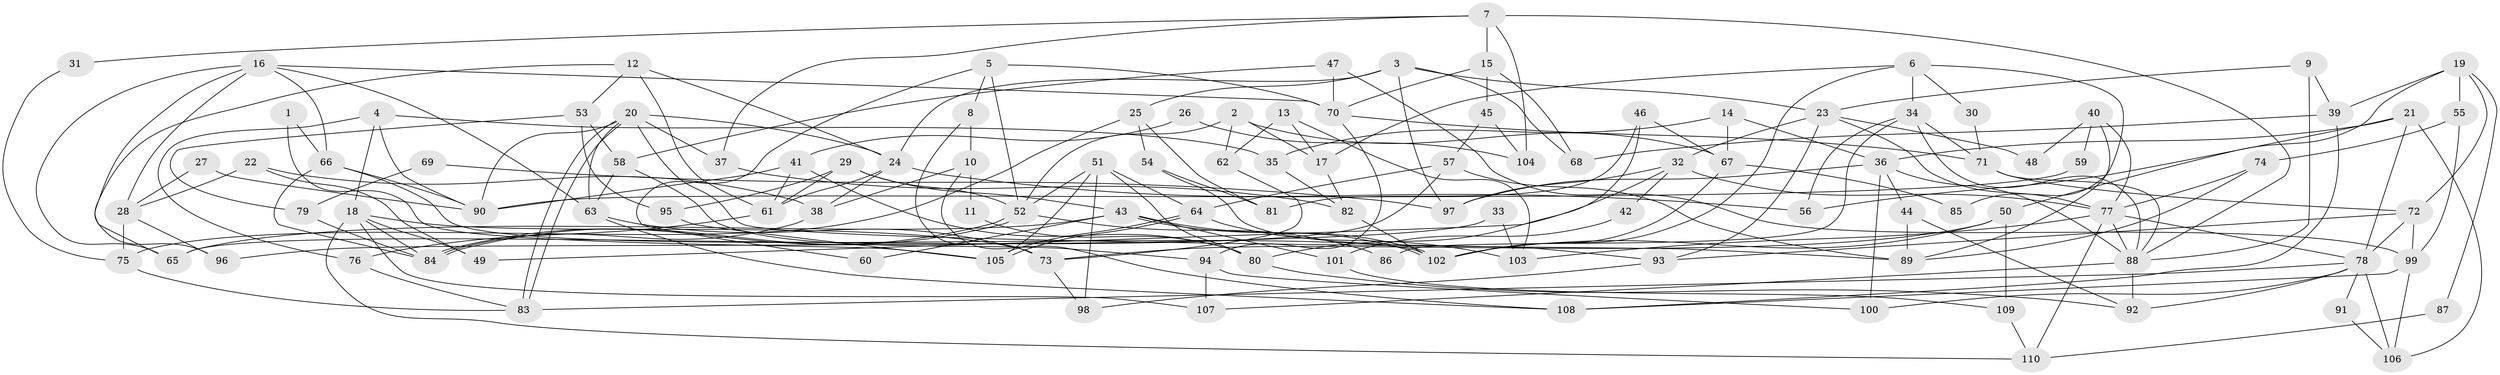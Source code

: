 // coarse degree distribution, {2: 0.16363636363636364, 4: 0.23636363636363636, 5: 0.18181818181818182, 3: 0.16363636363636364, 6: 0.09090909090909091, 7: 0.03636363636363636, 11: 0.01818181818181818, 8: 0.07272727272727272, 15: 0.01818181818181818, 9: 0.01818181818181818}
// Generated by graph-tools (version 1.1) at 2025/54/03/04/25 21:54:08]
// undirected, 110 vertices, 220 edges
graph export_dot {
graph [start="1"]
  node [color=gray90,style=filled];
  1;
  2;
  3;
  4;
  5;
  6;
  7;
  8;
  9;
  10;
  11;
  12;
  13;
  14;
  15;
  16;
  17;
  18;
  19;
  20;
  21;
  22;
  23;
  24;
  25;
  26;
  27;
  28;
  29;
  30;
  31;
  32;
  33;
  34;
  35;
  36;
  37;
  38;
  39;
  40;
  41;
  42;
  43;
  44;
  45;
  46;
  47;
  48;
  49;
  50;
  51;
  52;
  53;
  54;
  55;
  56;
  57;
  58;
  59;
  60;
  61;
  62;
  63;
  64;
  65;
  66;
  67;
  68;
  69;
  70;
  71;
  72;
  73;
  74;
  75;
  76;
  77;
  78;
  79;
  80;
  81;
  82;
  83;
  84;
  85;
  86;
  87;
  88;
  89;
  90;
  91;
  92;
  93;
  94;
  95;
  96;
  97;
  98;
  99;
  100;
  101;
  102;
  103;
  104;
  105;
  106;
  107;
  108;
  109;
  110;
  1 -- 105;
  1 -- 66;
  2 -- 67;
  2 -- 17;
  2 -- 52;
  2 -- 62;
  3 -- 24;
  3 -- 23;
  3 -- 25;
  3 -- 68;
  3 -- 97;
  4 -- 76;
  4 -- 18;
  4 -- 35;
  4 -- 90;
  5 -- 52;
  5 -- 70;
  5 -- 8;
  5 -- 60;
  6 -- 34;
  6 -- 102;
  6 -- 17;
  6 -- 30;
  6 -- 85;
  7 -- 88;
  7 -- 15;
  7 -- 31;
  7 -- 37;
  7 -- 104;
  8 -- 73;
  8 -- 10;
  9 -- 23;
  9 -- 88;
  9 -- 39;
  10 -- 108;
  10 -- 11;
  10 -- 38;
  11 -- 80;
  12 -- 24;
  12 -- 65;
  12 -- 53;
  12 -- 61;
  13 -- 17;
  13 -- 62;
  13 -- 103;
  14 -- 36;
  14 -- 35;
  14 -- 67;
  15 -- 68;
  15 -- 70;
  15 -- 45;
  16 -- 63;
  16 -- 70;
  16 -- 28;
  16 -- 65;
  16 -- 66;
  16 -- 96;
  17 -- 82;
  18 -- 49;
  18 -- 84;
  18 -- 73;
  18 -- 107;
  18 -- 110;
  19 -- 50;
  19 -- 72;
  19 -- 39;
  19 -- 55;
  19 -- 87;
  20 -- 90;
  20 -- 83;
  20 -- 83;
  20 -- 24;
  20 -- 37;
  20 -- 63;
  20 -- 89;
  21 -- 106;
  21 -- 78;
  21 -- 36;
  21 -- 56;
  22 -- 38;
  22 -- 28;
  22 -- 49;
  23 -- 32;
  23 -- 93;
  23 -- 48;
  23 -- 77;
  24 -- 38;
  24 -- 56;
  24 -- 61;
  25 -- 54;
  25 -- 75;
  25 -- 81;
  26 -- 104;
  26 -- 41;
  27 -- 90;
  27 -- 28;
  28 -- 75;
  28 -- 96;
  29 -- 61;
  29 -- 52;
  29 -- 43;
  29 -- 95;
  30 -- 71;
  31 -- 75;
  32 -- 77;
  32 -- 97;
  32 -- 42;
  32 -- 49;
  33 -- 103;
  33 -- 96;
  34 -- 56;
  34 -- 88;
  34 -- 71;
  34 -- 86;
  35 -- 82;
  36 -- 88;
  36 -- 44;
  36 -- 97;
  36 -- 100;
  37 -- 82;
  38 -- 84;
  39 -- 68;
  39 -- 108;
  40 -- 89;
  40 -- 77;
  40 -- 48;
  40 -- 59;
  41 -- 61;
  41 -- 80;
  41 -- 90;
  42 -- 101;
  43 -- 102;
  43 -- 102;
  43 -- 60;
  43 -- 65;
  43 -- 101;
  44 -- 89;
  44 -- 92;
  45 -- 57;
  45 -- 104;
  46 -- 67;
  46 -- 80;
  46 -- 81;
  47 -- 58;
  47 -- 70;
  47 -- 99;
  50 -- 73;
  50 -- 102;
  50 -- 109;
  51 -- 52;
  51 -- 64;
  51 -- 80;
  51 -- 98;
  51 -- 105;
  52 -- 84;
  52 -- 84;
  52 -- 86;
  53 -- 95;
  53 -- 58;
  53 -- 79;
  54 -- 93;
  54 -- 81;
  55 -- 99;
  55 -- 74;
  57 -- 65;
  57 -- 89;
  57 -- 64;
  58 -- 94;
  58 -- 63;
  59 -- 90;
  61 -- 76;
  62 -- 73;
  63 -- 73;
  63 -- 108;
  64 -- 105;
  64 -- 105;
  64 -- 103;
  66 -- 90;
  66 -- 84;
  66 -- 102;
  67 -- 102;
  67 -- 85;
  69 -- 97;
  69 -- 79;
  70 -- 94;
  70 -- 71;
  71 -- 72;
  71 -- 88;
  72 -- 99;
  72 -- 78;
  72 -- 93;
  73 -- 98;
  74 -- 77;
  74 -- 89;
  75 -- 83;
  76 -- 83;
  77 -- 103;
  77 -- 78;
  77 -- 88;
  77 -- 110;
  78 -- 92;
  78 -- 83;
  78 -- 91;
  78 -- 100;
  78 -- 106;
  79 -- 84;
  80 -- 92;
  82 -- 102;
  87 -- 110;
  88 -- 92;
  88 -- 107;
  91 -- 106;
  93 -- 98;
  94 -- 107;
  94 -- 100;
  95 -- 105;
  99 -- 108;
  99 -- 106;
  101 -- 109;
  109 -- 110;
}
